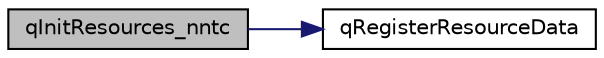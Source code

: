 digraph "qInitResources_nntc"
{
  edge [fontname="Helvetica",fontsize="10",labelfontname="Helvetica",labelfontsize="10"];
  node [fontname="Helvetica",fontsize="10",shape=record];
  rankdir="LR";
  Node3 [label="qInitResources_nntc",height=0.2,width=0.4,color="black", fillcolor="grey75", style="filled", fontcolor="black"];
  Node3 -> Node4 [color="midnightblue",fontsize="10",style="solid",fontname="Helvetica"];
  Node4 [label="qRegisterResourceData",height=0.2,width=0.4,color="black", fillcolor="white", style="filled",URL="$qrc__nntc_8cpp.html#a2ce5a6cde5b318dc75442940471e05f7"];
}
